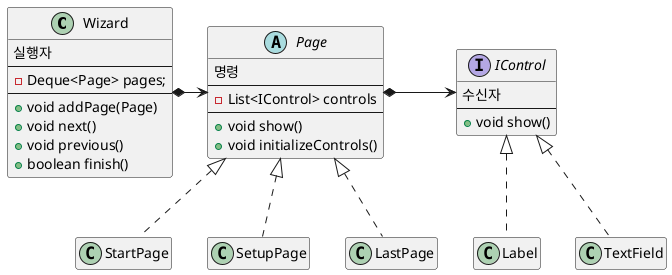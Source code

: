 @startuml
'https://plantuml.com/class-diagram

hide empty fields
hide empty methods

class Wizard {
    실행자
    --
    - Deque<Page> pages;
    --
    + void addPage(Page)
    + void next()
    + void previous()
    + boolean finish()
}

abstract Page {
    명령
    --
    - List<IControl> controls
    --
    + void show()
    + void initializeControls()
}

interface IControl {
    수신자
    --
    + void show()
}

Label .u.|> IControl
TextField .u.|> IControl

Wizard *-r-> Page
Page *-r-> IControl

StartPage .u.|> Page
SetupPage .u.|> Page
LastPage .u.|> Page

@enduml